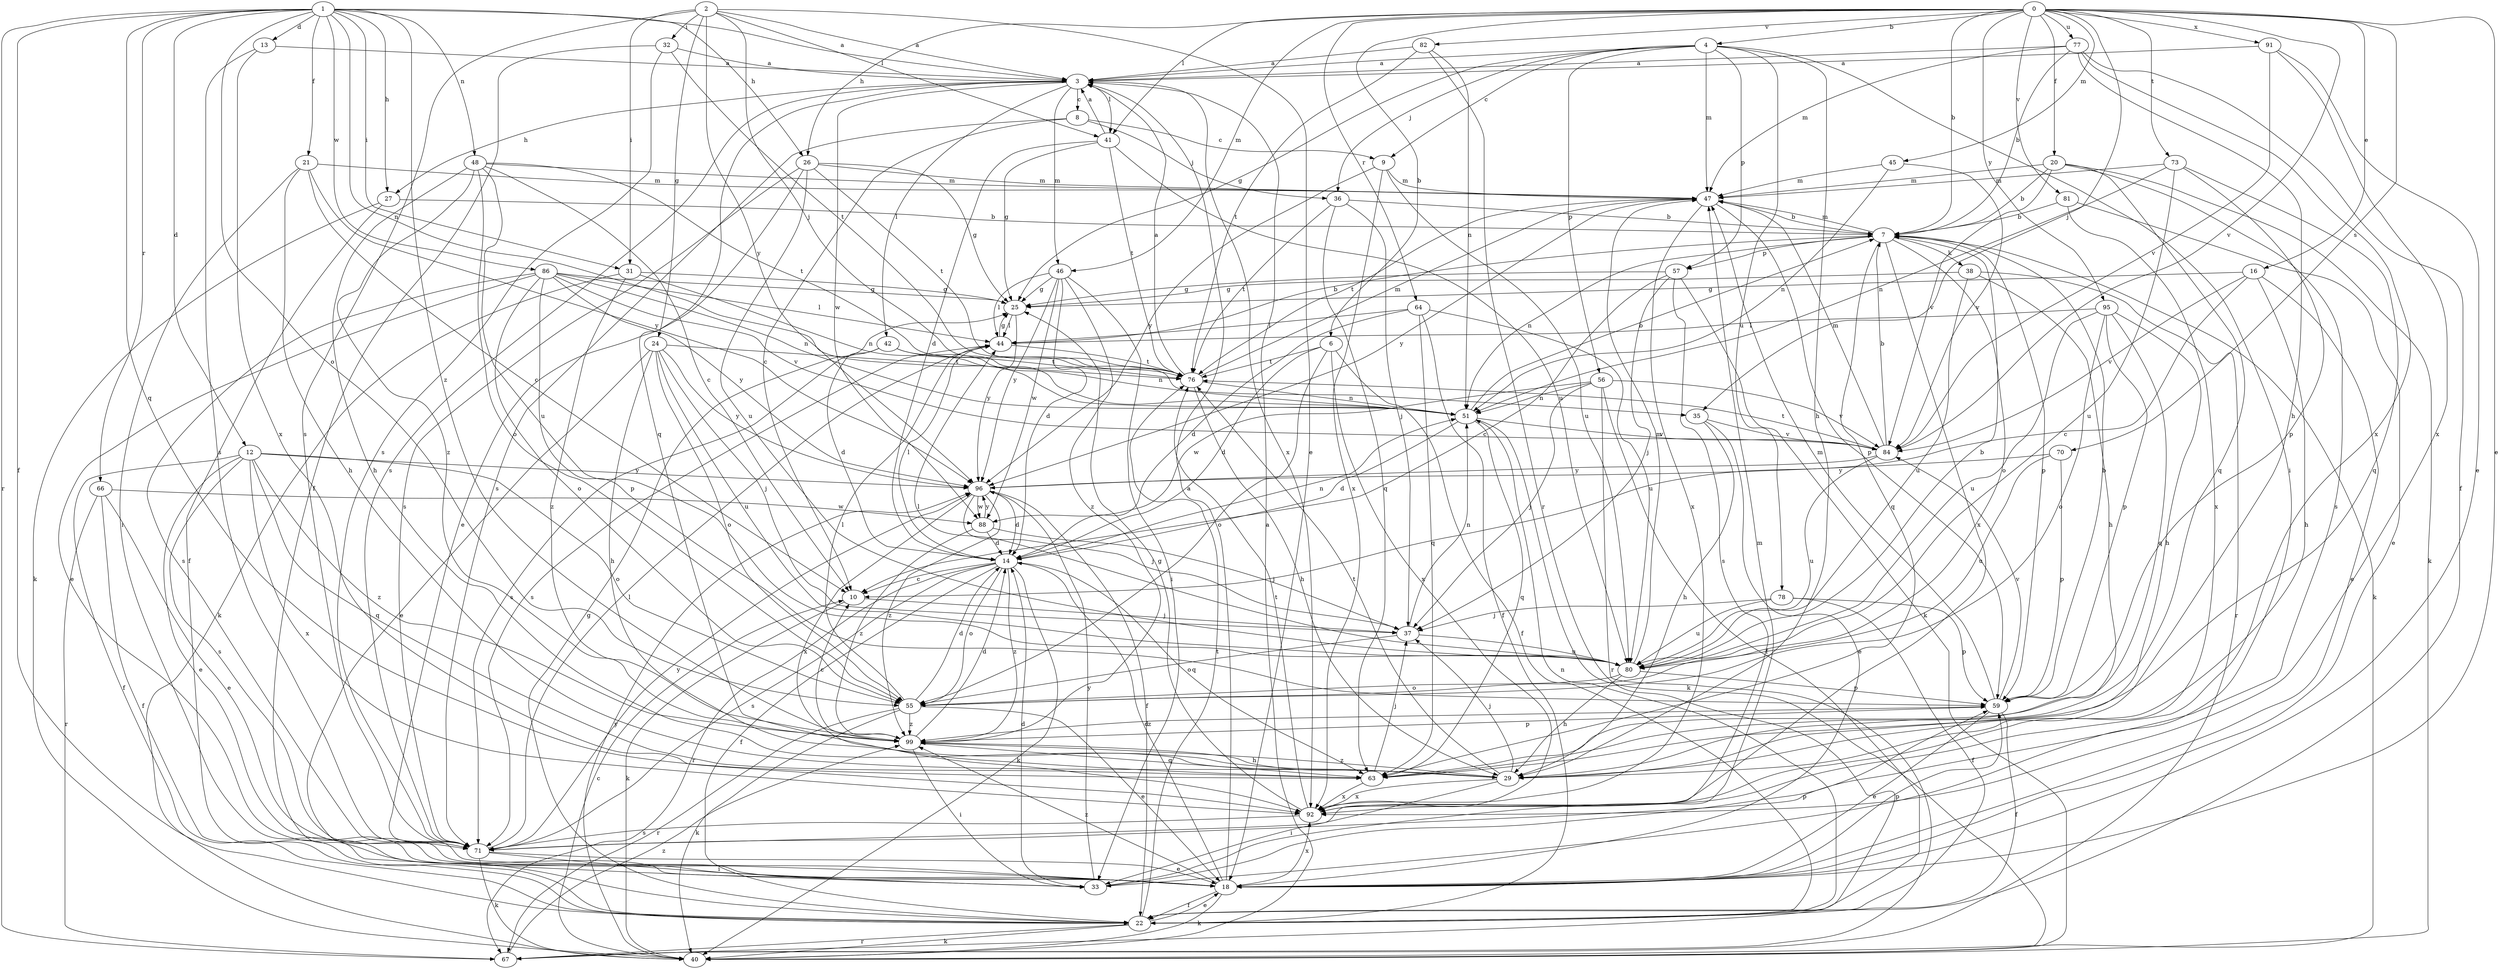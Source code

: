 strict digraph  {
0;
1;
2;
3;
4;
6;
7;
8;
9;
10;
12;
13;
14;
16;
18;
20;
21;
22;
24;
25;
26;
27;
29;
31;
32;
33;
35;
36;
37;
38;
40;
41;
42;
44;
45;
46;
47;
48;
51;
55;
56;
57;
59;
63;
64;
66;
67;
70;
71;
73;
76;
77;
78;
80;
81;
82;
84;
86;
88;
91;
92;
95;
96;
99;
0 -> 4  [label=b];
0 -> 6  [label=b];
0 -> 7  [label=b];
0 -> 16  [label=e];
0 -> 18  [label=e];
0 -> 20  [label=f];
0 -> 26  [label=h];
0 -> 35  [label=j];
0 -> 41  [label=l];
0 -> 45  [label=m];
0 -> 46  [label=m];
0 -> 64  [label=r];
0 -> 70  [label=s];
0 -> 73  [label=t];
0 -> 77  [label=u];
0 -> 81  [label=v];
0 -> 82  [label=v];
0 -> 84  [label=v];
0 -> 91  [label=x];
0 -> 95  [label=y];
1 -> 3  [label=a];
1 -> 12  [label=d];
1 -> 13  [label=d];
1 -> 21  [label=f];
1 -> 22  [label=f];
1 -> 26  [label=h];
1 -> 27  [label=h];
1 -> 31  [label=i];
1 -> 48  [label=n];
1 -> 51  [label=n];
1 -> 55  [label=o];
1 -> 63  [label=q];
1 -> 66  [label=r];
1 -> 67  [label=r];
1 -> 86  [label=w];
1 -> 99  [label=z];
2 -> 3  [label=a];
2 -> 18  [label=e];
2 -> 24  [label=g];
2 -> 31  [label=i];
2 -> 32  [label=i];
2 -> 35  [label=j];
2 -> 41  [label=l];
2 -> 71  [label=s];
2 -> 96  [label=y];
3 -> 8  [label=c];
3 -> 27  [label=h];
3 -> 41  [label=l];
3 -> 42  [label=l];
3 -> 46  [label=m];
3 -> 63  [label=q];
3 -> 71  [label=s];
3 -> 88  [label=w];
3 -> 92  [label=x];
4 -> 3  [label=a];
4 -> 9  [label=c];
4 -> 25  [label=g];
4 -> 29  [label=h];
4 -> 33  [label=i];
4 -> 36  [label=j];
4 -> 47  [label=m];
4 -> 56  [label=p];
4 -> 57  [label=p];
4 -> 78  [label=u];
6 -> 14  [label=d];
6 -> 22  [label=f];
6 -> 55  [label=o];
6 -> 76  [label=t];
6 -> 92  [label=x];
7 -> 38  [label=k];
7 -> 40  [label=k];
7 -> 47  [label=m];
7 -> 51  [label=n];
7 -> 55  [label=o];
7 -> 57  [label=p];
7 -> 59  [label=p];
7 -> 63  [label=q];
7 -> 92  [label=x];
8 -> 9  [label=c];
8 -> 10  [label=c];
8 -> 36  [label=j];
8 -> 71  [label=s];
9 -> 47  [label=m];
9 -> 80  [label=u];
9 -> 92  [label=x];
9 -> 96  [label=y];
10 -> 37  [label=j];
10 -> 40  [label=k];
12 -> 18  [label=e];
12 -> 22  [label=f];
12 -> 55  [label=o];
12 -> 63  [label=q];
12 -> 71  [label=s];
12 -> 92  [label=x];
12 -> 96  [label=y];
12 -> 99  [label=z];
13 -> 3  [label=a];
13 -> 71  [label=s];
13 -> 92  [label=x];
14 -> 10  [label=c];
14 -> 22  [label=f];
14 -> 40  [label=k];
14 -> 44  [label=l];
14 -> 51  [label=n];
14 -> 55  [label=o];
14 -> 63  [label=q];
14 -> 67  [label=r];
14 -> 71  [label=s];
14 -> 99  [label=z];
16 -> 10  [label=c];
16 -> 18  [label=e];
16 -> 25  [label=g];
16 -> 29  [label=h];
16 -> 84  [label=v];
18 -> 3  [label=a];
18 -> 14  [label=d];
18 -> 22  [label=f];
18 -> 40  [label=k];
18 -> 59  [label=p];
18 -> 92  [label=x];
18 -> 99  [label=z];
20 -> 7  [label=b];
20 -> 40  [label=k];
20 -> 47  [label=m];
20 -> 63  [label=q];
20 -> 71  [label=s];
20 -> 84  [label=v];
21 -> 10  [label=c];
21 -> 29  [label=h];
21 -> 33  [label=i];
21 -> 47  [label=m];
21 -> 96  [label=y];
22 -> 18  [label=e];
22 -> 25  [label=g];
22 -> 40  [label=k];
22 -> 51  [label=n];
22 -> 67  [label=r];
22 -> 76  [label=t];
24 -> 18  [label=e];
24 -> 29  [label=h];
24 -> 37  [label=j];
24 -> 55  [label=o];
24 -> 76  [label=t];
24 -> 80  [label=u];
24 -> 96  [label=y];
25 -> 44  [label=l];
25 -> 96  [label=y];
26 -> 18  [label=e];
26 -> 25  [label=g];
26 -> 47  [label=m];
26 -> 71  [label=s];
26 -> 76  [label=t];
26 -> 80  [label=u];
27 -> 7  [label=b];
27 -> 22  [label=f];
27 -> 40  [label=k];
29 -> 33  [label=i];
29 -> 37  [label=j];
29 -> 76  [label=t];
29 -> 92  [label=x];
29 -> 99  [label=z];
31 -> 25  [label=g];
31 -> 40  [label=k];
31 -> 51  [label=n];
31 -> 99  [label=z];
32 -> 3  [label=a];
32 -> 22  [label=f];
32 -> 71  [label=s];
32 -> 76  [label=t];
33 -> 14  [label=d];
33 -> 47  [label=m];
33 -> 59  [label=p];
33 -> 96  [label=y];
35 -> 18  [label=e];
35 -> 29  [label=h];
35 -> 84  [label=v];
36 -> 7  [label=b];
36 -> 37  [label=j];
36 -> 63  [label=q];
36 -> 76  [label=t];
37 -> 51  [label=n];
37 -> 55  [label=o];
37 -> 80  [label=u];
38 -> 25  [label=g];
38 -> 29  [label=h];
38 -> 67  [label=r];
38 -> 80  [label=u];
40 -> 3  [label=a];
40 -> 10  [label=c];
40 -> 96  [label=y];
41 -> 3  [label=a];
41 -> 14  [label=d];
41 -> 25  [label=g];
41 -> 76  [label=t];
41 -> 80  [label=u];
42 -> 14  [label=d];
42 -> 51  [label=n];
42 -> 71  [label=s];
42 -> 76  [label=t];
44 -> 7  [label=b];
44 -> 25  [label=g];
44 -> 71  [label=s];
44 -> 76  [label=t];
45 -> 47  [label=m];
45 -> 51  [label=n];
45 -> 84  [label=v];
46 -> 14  [label=d];
46 -> 25  [label=g];
46 -> 33  [label=i];
46 -> 44  [label=l];
46 -> 88  [label=w];
46 -> 96  [label=y];
46 -> 99  [label=z];
47 -> 7  [label=b];
47 -> 59  [label=p];
47 -> 76  [label=t];
47 -> 92  [label=x];
47 -> 96  [label=y];
48 -> 10  [label=c];
48 -> 29  [label=h];
48 -> 47  [label=m];
48 -> 55  [label=o];
48 -> 76  [label=t];
48 -> 80  [label=u];
48 -> 99  [label=z];
51 -> 7  [label=b];
51 -> 14  [label=d];
51 -> 40  [label=k];
51 -> 63  [label=q];
51 -> 84  [label=v];
55 -> 14  [label=d];
55 -> 18  [label=e];
55 -> 40  [label=k];
55 -> 44  [label=l];
55 -> 67  [label=r];
55 -> 99  [label=z];
56 -> 22  [label=f];
56 -> 37  [label=j];
56 -> 51  [label=n];
56 -> 67  [label=r];
56 -> 84  [label=v];
56 -> 88  [label=w];
57 -> 10  [label=c];
57 -> 25  [label=g];
57 -> 37  [label=j];
57 -> 40  [label=k];
57 -> 71  [label=s];
59 -> 7  [label=b];
59 -> 18  [label=e];
59 -> 22  [label=f];
59 -> 47  [label=m];
59 -> 84  [label=v];
59 -> 99  [label=z];
63 -> 37  [label=j];
63 -> 92  [label=x];
64 -> 14  [label=d];
64 -> 22  [label=f];
64 -> 44  [label=l];
64 -> 63  [label=q];
64 -> 80  [label=u];
66 -> 18  [label=e];
66 -> 22  [label=f];
66 -> 67  [label=r];
66 -> 88  [label=w];
67 -> 99  [label=z];
70 -> 59  [label=p];
70 -> 80  [label=u];
70 -> 96  [label=y];
71 -> 18  [label=e];
71 -> 33  [label=i];
71 -> 40  [label=k];
71 -> 44  [label=l];
71 -> 96  [label=y];
73 -> 47  [label=m];
73 -> 51  [label=n];
73 -> 59  [label=p];
73 -> 63  [label=q];
73 -> 80  [label=u];
76 -> 3  [label=a];
76 -> 29  [label=h];
76 -> 47  [label=m];
76 -> 51  [label=n];
77 -> 3  [label=a];
77 -> 7  [label=b];
77 -> 22  [label=f];
77 -> 29  [label=h];
77 -> 47  [label=m];
77 -> 92  [label=x];
78 -> 22  [label=f];
78 -> 37  [label=j];
78 -> 59  [label=p];
78 -> 80  [label=u];
80 -> 7  [label=b];
80 -> 29  [label=h];
80 -> 44  [label=l];
80 -> 47  [label=m];
80 -> 55  [label=o];
80 -> 59  [label=p];
81 -> 7  [label=b];
81 -> 18  [label=e];
81 -> 92  [label=x];
82 -> 3  [label=a];
82 -> 51  [label=n];
82 -> 67  [label=r];
82 -> 76  [label=t];
84 -> 7  [label=b];
84 -> 47  [label=m];
84 -> 76  [label=t];
84 -> 80  [label=u];
84 -> 96  [label=y];
86 -> 18  [label=e];
86 -> 25  [label=g];
86 -> 44  [label=l];
86 -> 51  [label=n];
86 -> 55  [label=o];
86 -> 59  [label=p];
86 -> 71  [label=s];
86 -> 84  [label=v];
86 -> 96  [label=y];
88 -> 14  [label=d];
88 -> 37  [label=j];
88 -> 96  [label=y];
88 -> 99  [label=z];
91 -> 3  [label=a];
91 -> 18  [label=e];
91 -> 84  [label=v];
91 -> 92  [label=x];
92 -> 25  [label=g];
92 -> 71  [label=s];
92 -> 76  [label=t];
95 -> 29  [label=h];
95 -> 44  [label=l];
95 -> 55  [label=o];
95 -> 59  [label=p];
95 -> 63  [label=q];
95 -> 80  [label=u];
96 -> 14  [label=d];
96 -> 22  [label=f];
96 -> 37  [label=j];
96 -> 88  [label=w];
96 -> 92  [label=x];
96 -> 99  [label=z];
99 -> 10  [label=c];
99 -> 14  [label=d];
99 -> 29  [label=h];
99 -> 33  [label=i];
99 -> 59  [label=p];
99 -> 63  [label=q];
}
